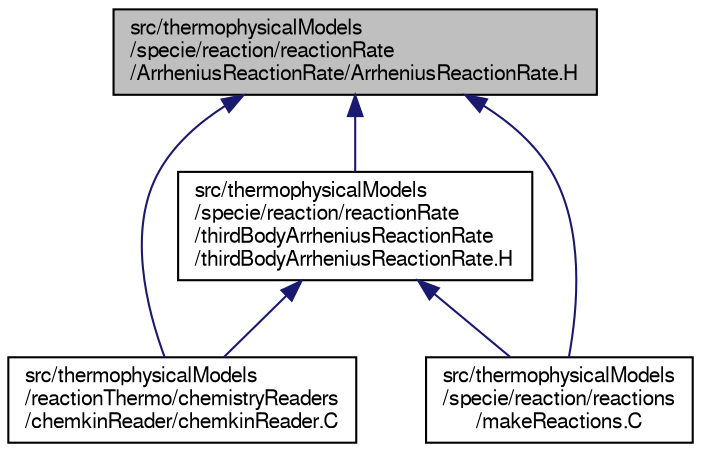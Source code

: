 digraph "src/thermophysicalModels/specie/reaction/reactionRate/ArrheniusReactionRate/ArrheniusReactionRate.H"
{
  bgcolor="transparent";
  edge [fontname="FreeSans",fontsize="10",labelfontname="FreeSans",labelfontsize="10"];
  node [fontname="FreeSans",fontsize="10",shape=record];
  Node83 [label="src/thermophysicalModels\l/specie/reaction/reactionRate\l/ArrheniusReactionRate/ArrheniusReactionRate.H",height=0.2,width=0.4,color="black", fillcolor="grey75", style="filled", fontcolor="black"];
  Node83 -> Node84 [dir="back",color="midnightblue",fontsize="10",style="solid",fontname="FreeSans"];
  Node84 [label="src/thermophysicalModels\l/reactionThermo/chemistryReaders\l/chemkinReader/chemkinReader.C",height=0.2,width=0.4,color="black",URL="$a16121.html"];
  Node83 -> Node85 [dir="back",color="midnightblue",fontsize="10",style="solid",fontname="FreeSans"];
  Node85 [label="src/thermophysicalModels\l/specie/reaction/reactionRate\l/thirdBodyArrheniusReactionRate\l/thirdBodyArrheniusReactionRate.H",height=0.2,width=0.4,color="black",URL="$a16532.html"];
  Node85 -> Node84 [dir="back",color="midnightblue",fontsize="10",style="solid",fontname="FreeSans"];
  Node85 -> Node86 [dir="back",color="midnightblue",fontsize="10",style="solid",fontname="FreeSans"];
  Node86 [label="src/thermophysicalModels\l/specie/reaction/reactions\l/makeReactions.C",height=0.2,width=0.4,color="black",URL="$a16550.html"];
  Node83 -> Node86 [dir="back",color="midnightblue",fontsize="10",style="solid",fontname="FreeSans"];
}
